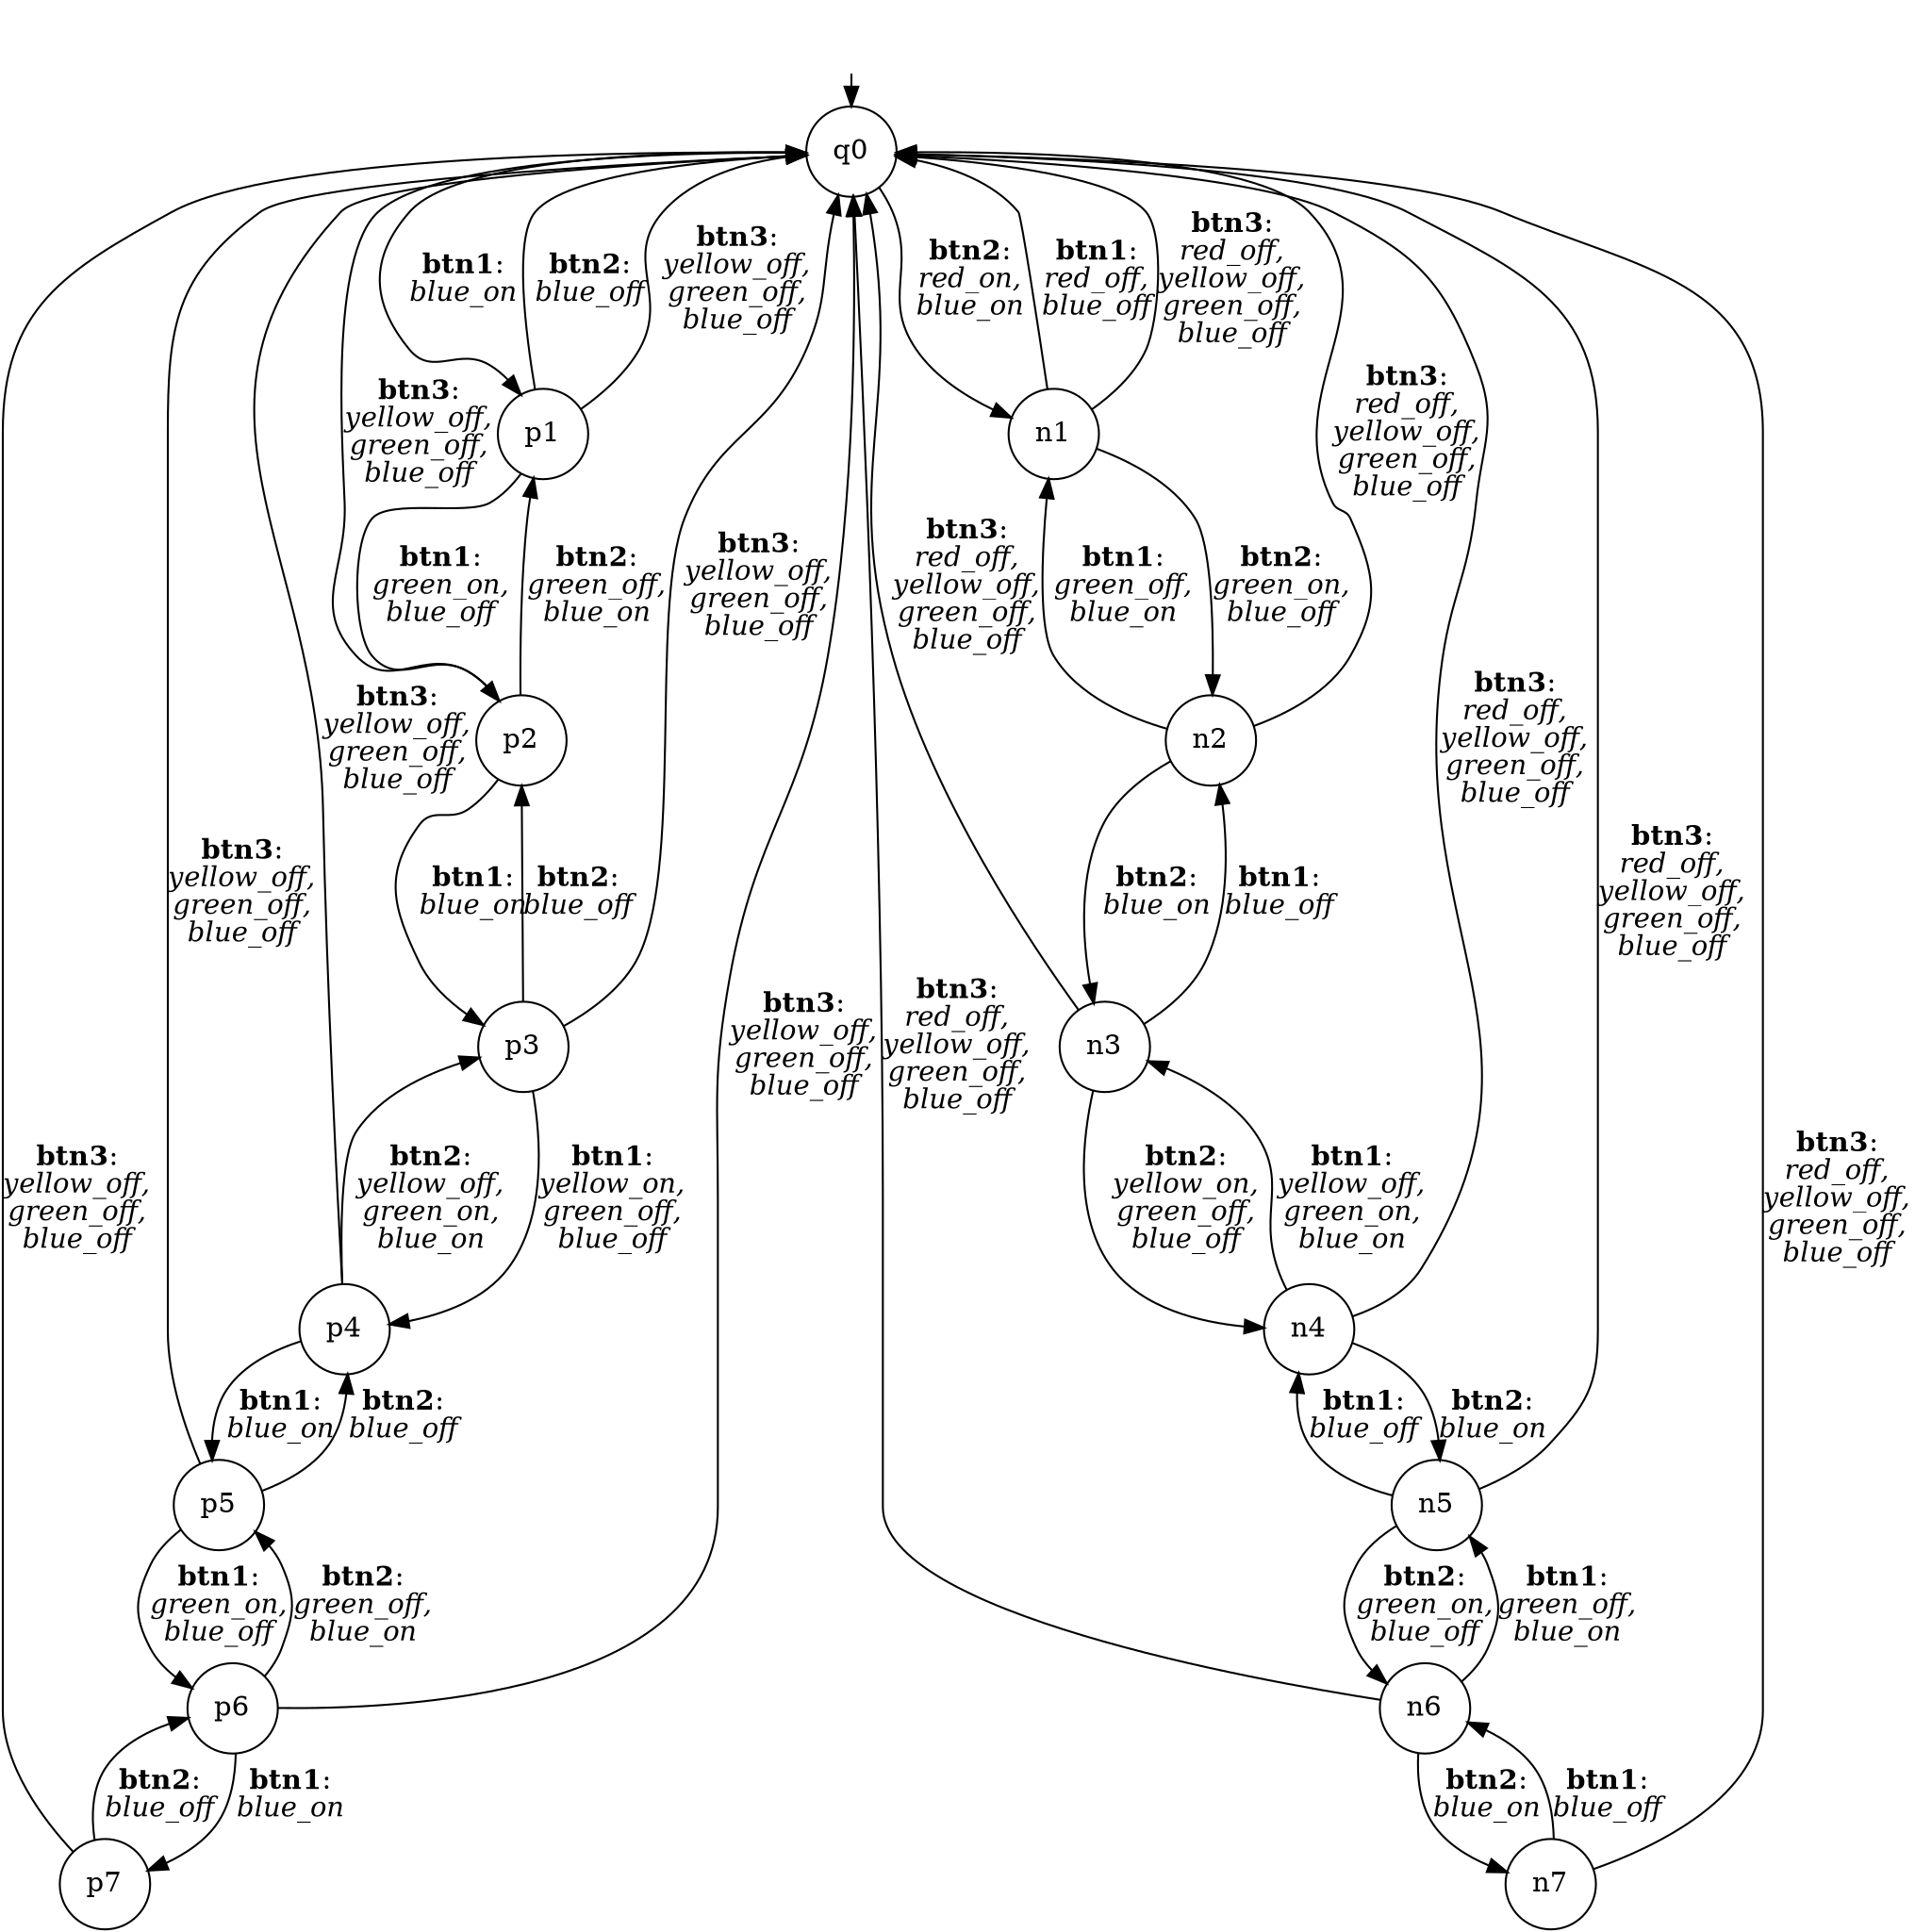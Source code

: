 digraph G {
    // 4-bit counter (from -7 to 7)
    // btn1 - add 1
    // btn2 - substract 1
    // btn3 - reset to 0
    // red indicator - negative numbers

    nodesep=0.05 pad=0.02 ranksep=0

    START [style=invis]
    q0 [shape=circle]

    p1 [shape=circle]
    p2 [shape=circle]
    p3 [shape=circle]
    p4 [shape=circle]
    p5 [shape=circle]
    p6 [shape=circle]
    p7 [shape=circle]

    n1 [shape=circle]
    n2 [shape=circle]
    n3 [shape=circle]
    n4 [shape=circle]
    n5 [shape=circle]
    n6 [shape=circle]
    n7 [shape=circle]

    START -> q0

    q0 -> p1 [label=<<b>btn1</b>:<br/><i>blue_on</i>>]
    p1 -> q0 [label=<<b>btn2</b>:<br/><i>blue_off</i>>]
    p1 -> p2 [label=<<b>btn1</b>:<br/><i>green_on,<br/>blue_off</i>>]
    p2 -> p1 [label=<<b>btn2</b>:<br/><i>green_off,<br/>blue_on</i>>]
    p2 -> p3 [label=<<b>btn1</b>:<br/><i>blue_on</i>>]
    p3 -> p2 [label=<<b>btn2</b>:<br/><i>blue_off</i>>]
    p3 -> p4 [label=<<b>btn1</b>:<br/><i>yellow_on,<br/>green_off,<br/>blue_off</i>>]
    p4 -> p3 [label=<<b>btn2</b>:<br/><i>yellow_off,<br/>green_on,<br/>blue_on</i>>]
    p4 -> p5 [label=<<b>btn1</b>:<br/><i>blue_on</i>>]
    p5 -> p4 [label=<<b>btn2</b>:<br/><i>blue_off</i>>]
    p5 -> p6 [label=<<b>btn1</b>:<br/><i>green_on,<br/>blue_off</i>>]
    p6 -> p5 [label=<<b>btn2</b>:<br/><i>green_off,<br/>blue_on</i>>]
    p6 -> p7 [label=<<b>btn1</b>:<br/><i>blue_on</i>>]
    p7 -> p6 [label=<<b>btn2</b>:<br/><i>blue_off</i>>]

    q0 -> n1 [label=<<b>btn2</b>:<br/><i>red_on,<br/>blue_on</i>>]
    n1 -> q0 [label=<<b>btn1</b>:<br/><i>red_off,<br/>blue_off</i>>]
    n1 -> n2 [label=<<b>btn2</b>:<br/><i>green_on,<br/>blue_off</i>>]
    n2 -> n1 [label=<<b>btn1</b>:<br/><i>green_off,<br/>blue_on</i>>]
    n2 -> n3 [label=<<b>btn2</b>:<br/><i>blue_on</i>>]
    n3 -> n2 [label=<<b>btn1</b>:<br/><i>blue_off</i>>]
    n3 -> n4 [label=<<b>btn2</b>:<br/><i>yellow_on,<br/>green_off,<br/>blue_off</i>>]
    n4 -> n3 [label=<<b>btn1</b>:<br/><i>yellow_off,<br/>green_on,<br/>blue_on</i>>]
    n4 -> n5 [label=<<b>btn2</b>:<br/><i>blue_on</i>>]
    n5 -> n4 [label=<<b>btn1</b>:<br/><i>blue_off</i>>]
    n5 -> n6 [label=<<b>btn2</b>:<br/><i>green_on,<br/>blue_off</i>>]
    n6 -> n5 [label=<<b>btn1</b>:<br/><i>green_off,<br/>blue_on</i>>]
    n6 -> n7 [label=<<b>btn2</b>:<br/><i>blue_on</i>>]
    n7 -> n6 [label=<<b>btn1</b>:<br/><i>blue_off</i>>]

    p1 -> q0 [label=<<b>btn3</b>:<br/><i>yellow_off,<br/>green_off,<br/>blue_off</i>>]
    p2 -> q0 [label=<<b>btn3</b>:<br/><i>yellow_off,<br/>green_off,<br/>blue_off</i>>]
    p3 -> q0 [label=<<b>btn3</b>:<br/><i>yellow_off,<br/>green_off,<br/>blue_off</i>>]
    p4 -> q0 [label=<<b>btn3</b>:<br/><i>yellow_off,<br/>green_off,<br/>blue_off</i>>]
    p5 -> q0 [label=<<b>btn3</b>:<br/><i>yellow_off,<br/>green_off,<br/>blue_off</i>>]
    p6 -> q0 [label=<<b>btn3</b>:<br/><i>yellow_off,<br/>green_off,<br/>blue_off</i>>]
    p7 -> q0 [label=<<b>btn3</b>:<br/><i>yellow_off,<br/>green_off,<br/>blue_off</i>>]

    n1 -> q0 [label=<<b>btn3</b>:<br/><i>red_off,<br/>yellow_off,<br/>green_off,<br/>blue_off</i>>]
    n2 -> q0 [label=<<b>btn3</b>:<br/><i>red_off,<br/>yellow_off,<br/>green_off,<br/>blue_off</i>>]
    n3 -> q0 [label=<<b>btn3</b>:<br/><i>red_off,<br/>yellow_off,<br/>green_off,<br/>blue_off</i>>]
    n4 -> q0 [label=<<b>btn3</b>:<br/><i>red_off,<br/>yellow_off,<br/>green_off,<br/>blue_off</i>>]
    n5 -> q0 [label=<<b>btn3</b>:<br/><i>red_off,<br/>yellow_off,<br/>green_off,<br/>blue_off</i>>]
    n6 -> q0 [label=<<b>btn3</b>:<br/><i>red_off,<br/>yellow_off,<br/>green_off,<br/>blue_off</i>>]
    n7 -> q0 [label=<<b>btn3</b>:<br/><i>red_off,<br/>yellow_off,<br/>green_off,<br/>blue_off</i>>]
}
